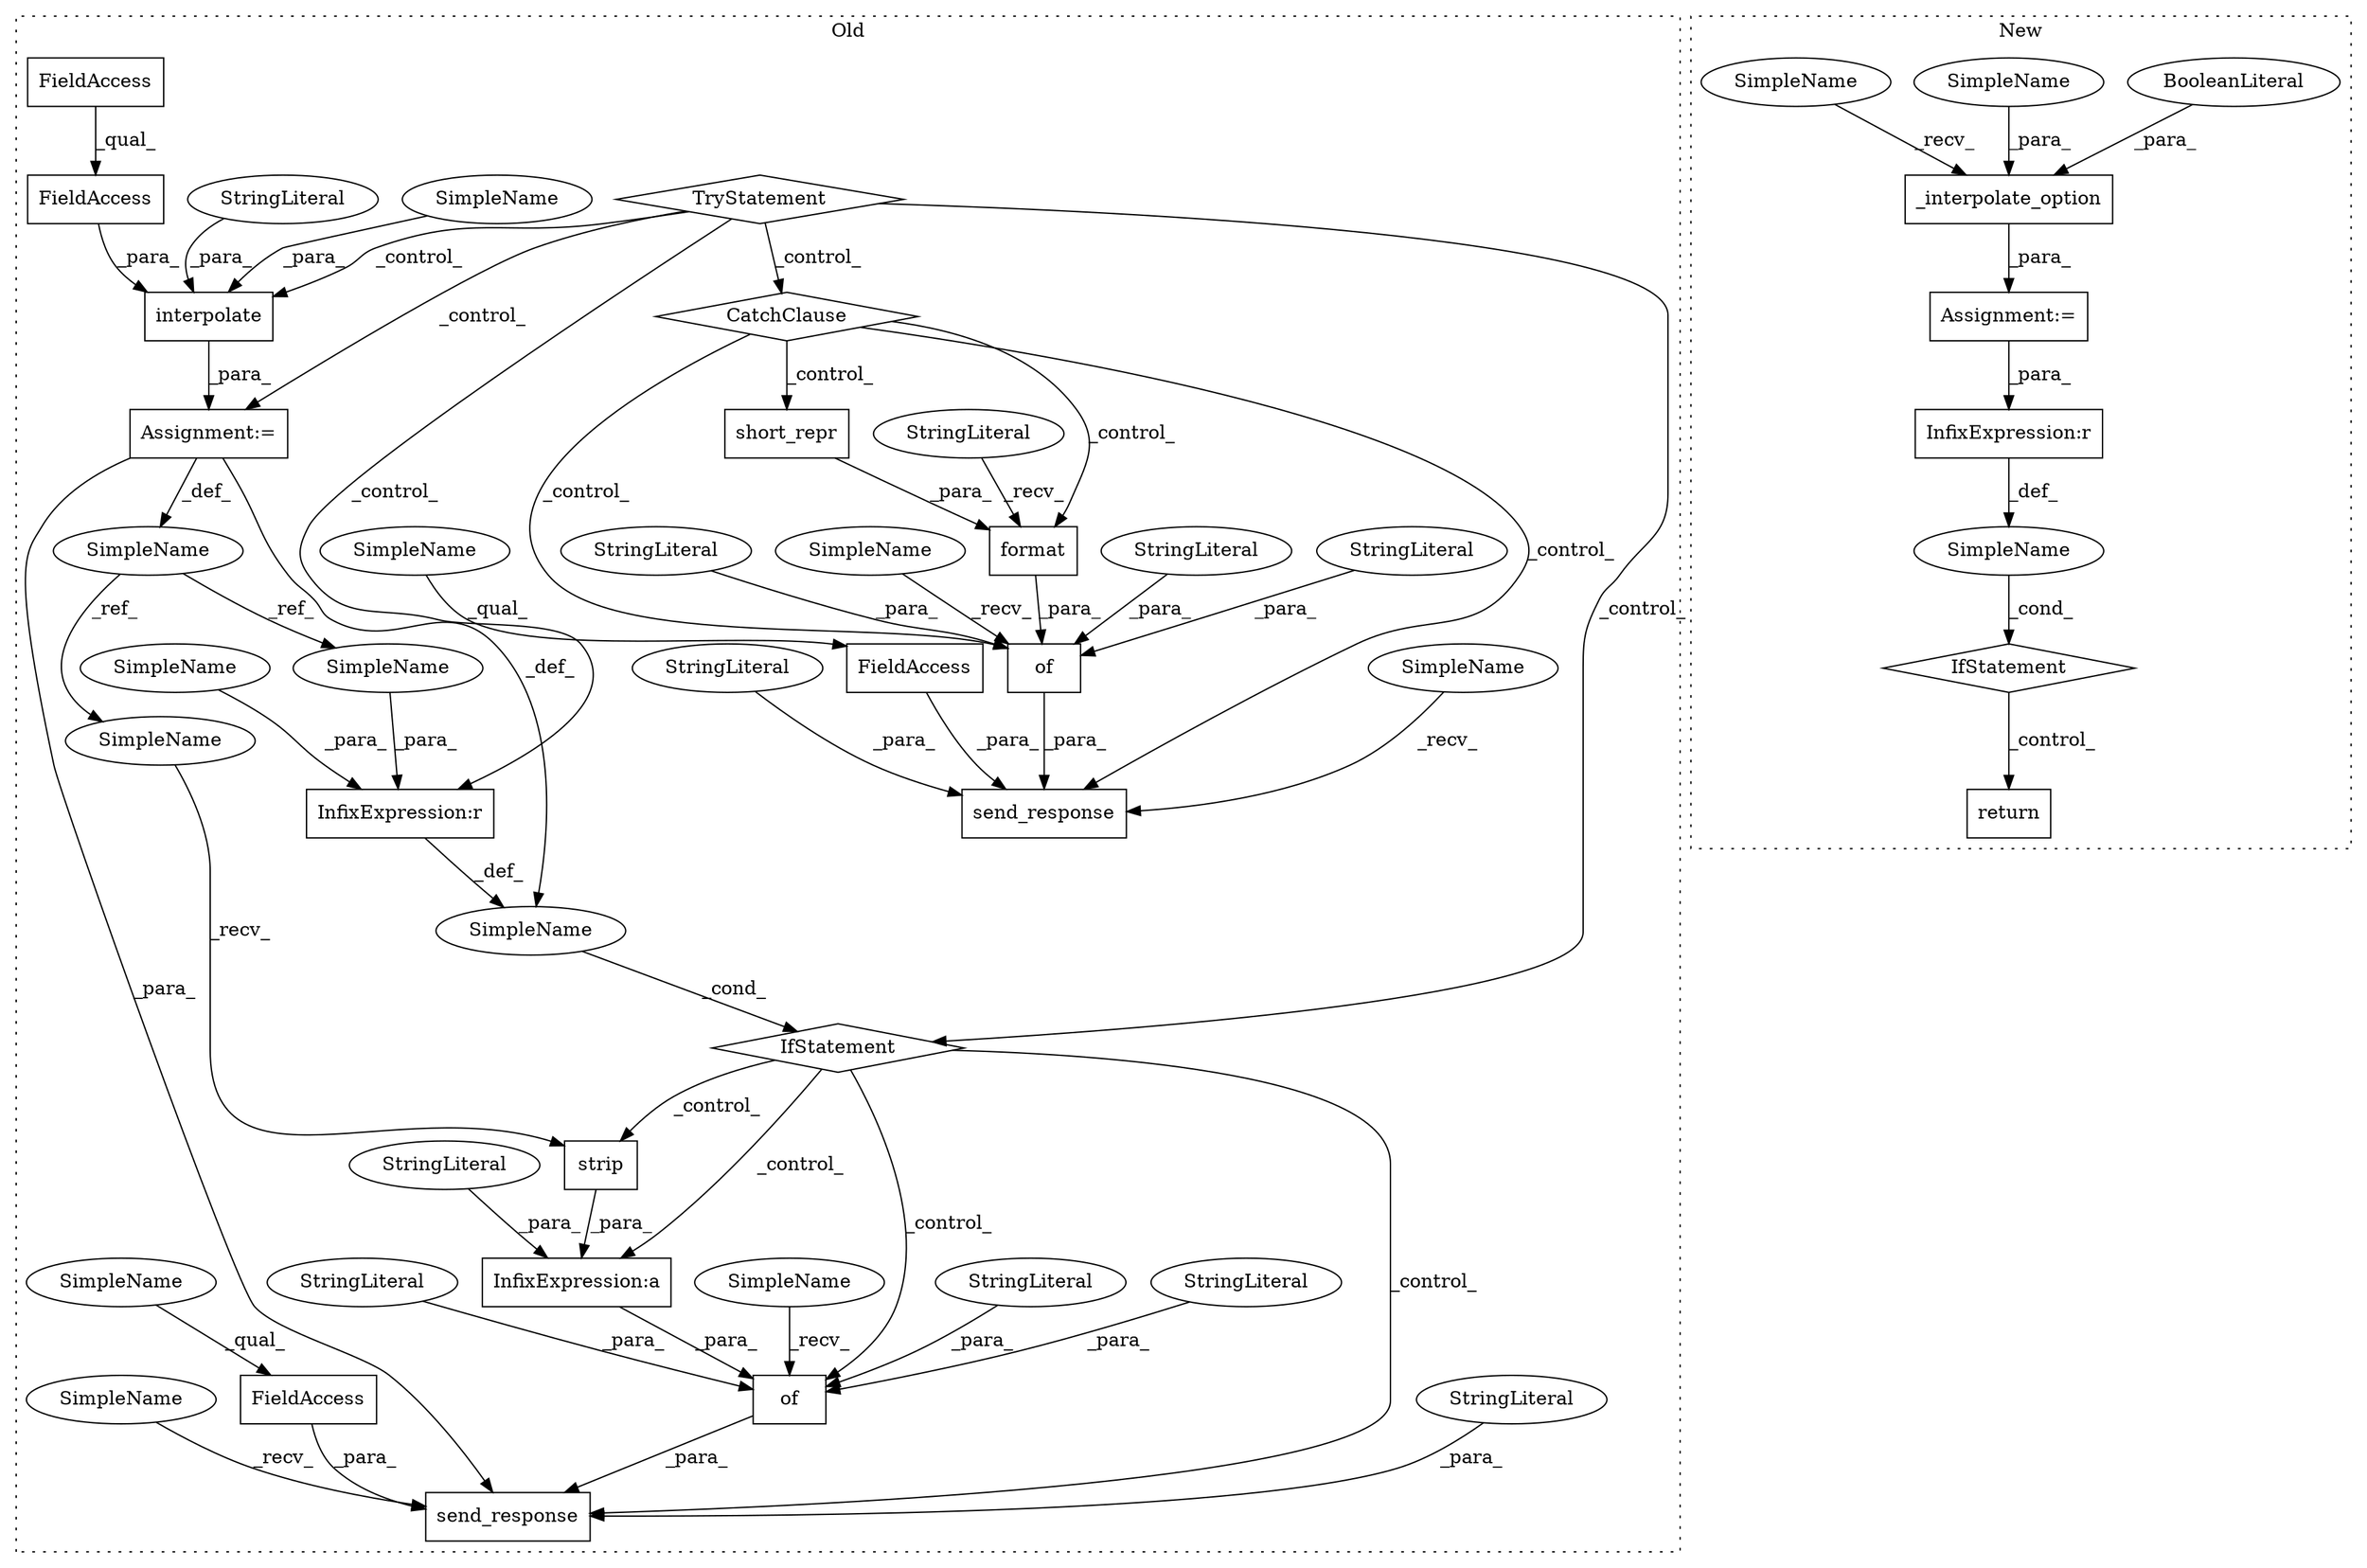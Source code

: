digraph G {
subgraph cluster0 {
1 [label="interpolate" a="32" s="51609,51651" l="12,1" shape="box"];
4 [label="StringLiteral" a="45" s="51626" l="6" shape="ellipse"];
5 [label="Assignment:=" a="7" s="51608" l="1" shape="box"];
10 [label="TryStatement" a="54" s="51586" l="4" shape="diamond"];
11 [label="format" a="32" s="52020,52045" l="7,1" shape="box"];
12 [label="CatchClause" a="12" s="51877,51901" l="13,2" shape="diamond"];
13 [label="short_repr" a="32" s="52027,52042" l="11,1" shape="box"];
14 [label="StringLiteral" a="45" s="51989" l="30" shape="ellipse"];
15 [label="FieldAccess" a="22" s="51633" l="18" shape="box"];
16 [label="FieldAccess" a="22" s="51633" l="12" shape="box"];
17 [label="of" a="32" s="51963,52046" l="3,1" shape="box"];
18 [label="StringLiteral" a="45" s="51973" l="8" shape="ellipse"];
19 [label="StringLiteral" a="45" s="51966" l="6" shape="ellipse"];
20 [label="StringLiteral" a="45" s="51982" l="6" shape="ellipse"];
21 [label="send_response" a="32" s="51918,52047" l="14,1" shape="box"];
22 [label="StringLiteral" a="45" s="51950" l="8" shape="ellipse"];
23 [label="FieldAccess" a="22" s="51932" l="17" shape="box"];
25 [label="InfixExpression:a" a="27" s="51814" l="3" shape="box"];
26 [label="InfixExpression:r" a="27" s="51674" l="4" shape="box"];
27 [label="of" a="32" s="51771,51854" l="3,1" shape="box"];
28 [label="SimpleName" a="42" s="" l="" shape="ellipse"];
29 [label="StringLiteral" a="45" s="51817" l="36" shape="ellipse"];
30 [label="StringLiteral" a="45" s="51781" l="8" shape="ellipse"];
31 [label="StringLiteral" a="45" s="51790" l="6" shape="ellipse"];
32 [label="StringLiteral" a="45" s="51774" l="6" shape="ellipse"];
33 [label="SimpleName" a="42" s="51600" l="8" shape="ellipse"];
34 [label="strip" a="32" s="51807" l="7" shape="box"];
35 [label="IfStatement" a="25" s="51662,51682" l="4,2" shape="diamond"];
36 [label="send_response" a="32" s="51726,51855" l="14,1" shape="box"];
37 [label="StringLiteral" a="45" s="51758" l="8" shape="ellipse"];
38 [label="FieldAccess" a="22" s="51740" l="17" shape="box"];
39 [label="SimpleName" a="42" s="51678" l="4" shape="ellipse"];
40 [label="SimpleName" a="42" s="51621" l="4" shape="ellipse"];
41 [label="SimpleName" a="42" s="51767" l="3" shape="ellipse"];
42 [label="SimpleName" a="42" s="51959" l="3" shape="ellipse"];
43 [label="SimpleName" a="42" s="51740" l="4" shape="ellipse"];
44 [label="SimpleName" a="42" s="51721" l="4" shape="ellipse"];
47 [label="SimpleName" a="42" s="51798" l="8" shape="ellipse"];
48 [label="SimpleName" a="42" s="51666" l="8" shape="ellipse"];
49 [label="SimpleName" a="42" s="51932" l="4" shape="ellipse"];
50 [label="SimpleName" a="42" s="51913" l="4" shape="ellipse"];
label = "Old";
style="dotted";
}
subgraph cluster1 {
2 [label="return" a="41" s="50853" l="7" shape="box"];
3 [label="IfStatement" a="25" s="50825,50841" l="4,2" shape="diamond"];
6 [label="_interpolate_option" a="32" s="50786,50816" l="20,1" shape="box"];
7 [label="BooleanLiteral" a="9" s="50811" l="5" shape="ellipse"];
8 [label="SimpleName" a="42" s="" l="" shape="ellipse"];
9 [label="InfixExpression:r" a="27" s="50833" l="4" shape="box"];
24 [label="Assignment:=" a="7" s="50780" l="1" shape="box"];
45 [label="SimpleName" a="42" s="50806" l="4" shape="ellipse"];
46 [label="SimpleName" a="42" s="50781" l="4" shape="ellipse"];
label = "New";
style="dotted";
}
1 -> 5 [label="_para_"];
3 -> 2 [label="_control_"];
4 -> 1 [label="_para_"];
5 -> 28 [label="_def_"];
5 -> 33 [label="_def_"];
5 -> 36 [label="_para_"];
6 -> 24 [label="_para_"];
7 -> 6 [label="_para_"];
8 -> 3 [label="_cond_"];
9 -> 8 [label="_def_"];
10 -> 35 [label="_control_"];
10 -> 5 [label="_control_"];
10 -> 26 [label="_control_"];
10 -> 1 [label="_control_"];
10 -> 12 [label="_control_"];
11 -> 17 [label="_para_"];
12 -> 13 [label="_control_"];
12 -> 11 [label="_control_"];
12 -> 21 [label="_control_"];
12 -> 17 [label="_control_"];
13 -> 11 [label="_para_"];
14 -> 11 [label="_recv_"];
15 -> 1 [label="_para_"];
16 -> 15 [label="_qual_"];
17 -> 21 [label="_para_"];
18 -> 17 [label="_para_"];
19 -> 17 [label="_para_"];
20 -> 17 [label="_para_"];
22 -> 21 [label="_para_"];
23 -> 21 [label="_para_"];
24 -> 9 [label="_para_"];
25 -> 27 [label="_para_"];
26 -> 28 [label="_def_"];
27 -> 36 [label="_para_"];
28 -> 35 [label="_cond_"];
29 -> 25 [label="_para_"];
30 -> 27 [label="_para_"];
31 -> 27 [label="_para_"];
32 -> 27 [label="_para_"];
33 -> 47 [label="_ref_"];
33 -> 48 [label="_ref_"];
34 -> 25 [label="_para_"];
35 -> 36 [label="_control_"];
35 -> 34 [label="_control_"];
35 -> 27 [label="_control_"];
35 -> 25 [label="_control_"];
37 -> 36 [label="_para_"];
38 -> 36 [label="_para_"];
39 -> 26 [label="_para_"];
40 -> 1 [label="_para_"];
41 -> 27 [label="_recv_"];
42 -> 17 [label="_recv_"];
43 -> 38 [label="_qual_"];
44 -> 36 [label="_recv_"];
45 -> 6 [label="_para_"];
46 -> 6 [label="_recv_"];
47 -> 34 [label="_recv_"];
48 -> 26 [label="_para_"];
49 -> 23 [label="_qual_"];
50 -> 21 [label="_recv_"];
}